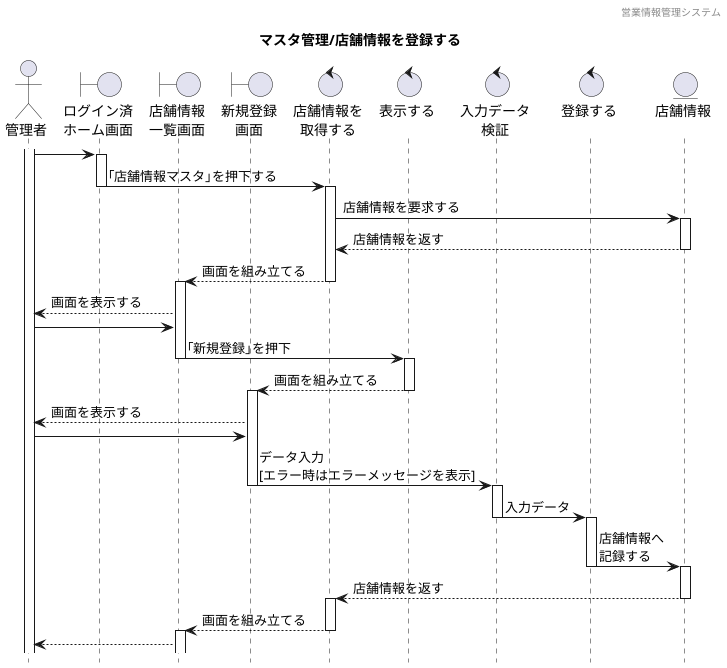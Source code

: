 @startuml ../../images/店舗情報マスタ/店舗情報管理_登録

hide footbox
header 営業情報管理システム
title マスタ管理/店舗情報を登録する

' actor "" as 
actor "管理者" as a1

' boundary "" as
boundary "ログイン済\nホーム画面" as b1
boundary "店舗情報\n一覧画面" as b2
boundary "新規登録\n画面" as b3

' control "" as 
control "店舗情報を\n取得する" as c1
control "表示する\n" as c2
control "入力データ\n検証" as c3
control "登録する\n" as c4

' entity "" as
entity "店舗情報\n" as e1

' ログイン済みホーム画面から一覧表示までのシーケンス
activate a1
a1 -> b1
activate b1
b1 -> c1 : ｢店舗情報マスタ｣を押下する
deactivate
activate c1
c1 -> e1 : 店舗情報を要求する
activate e1
e1 --> c1 : 店舗情報を返す
deactivate e1
c1 --> b2 : 画面を組み立てる
deactivate c1
activate b2
b2 --> a1 : 画面を表示する

a1 -> b2 : 
b2 -> c2 : ｢新規登録｣を押下
deactivate b2
activate c2
c2 --> b3 : 画面を組み立てる
deactivate c2
activate b3
b3 --> a1 : 画面を表示する

a1 -> b3
b3 -> c3 : データ入力\n[エラー時はエラーメッセージを表示]
deactivate b3
activate c3
c3 -> c4 : 入力データ
deactivate c3
activate c4
c4 -> e1 : 店舗情報へ\n記録する
deactivate c4
activate e1
e1 --> c1 : 店舗情報を返す　　　　　　　　　　　　　　　
deactivate e1
activate c1
c1 --> b2 : 画面を組み立てる
deactivate c1
activate b2
b2 --> a1


@enduml